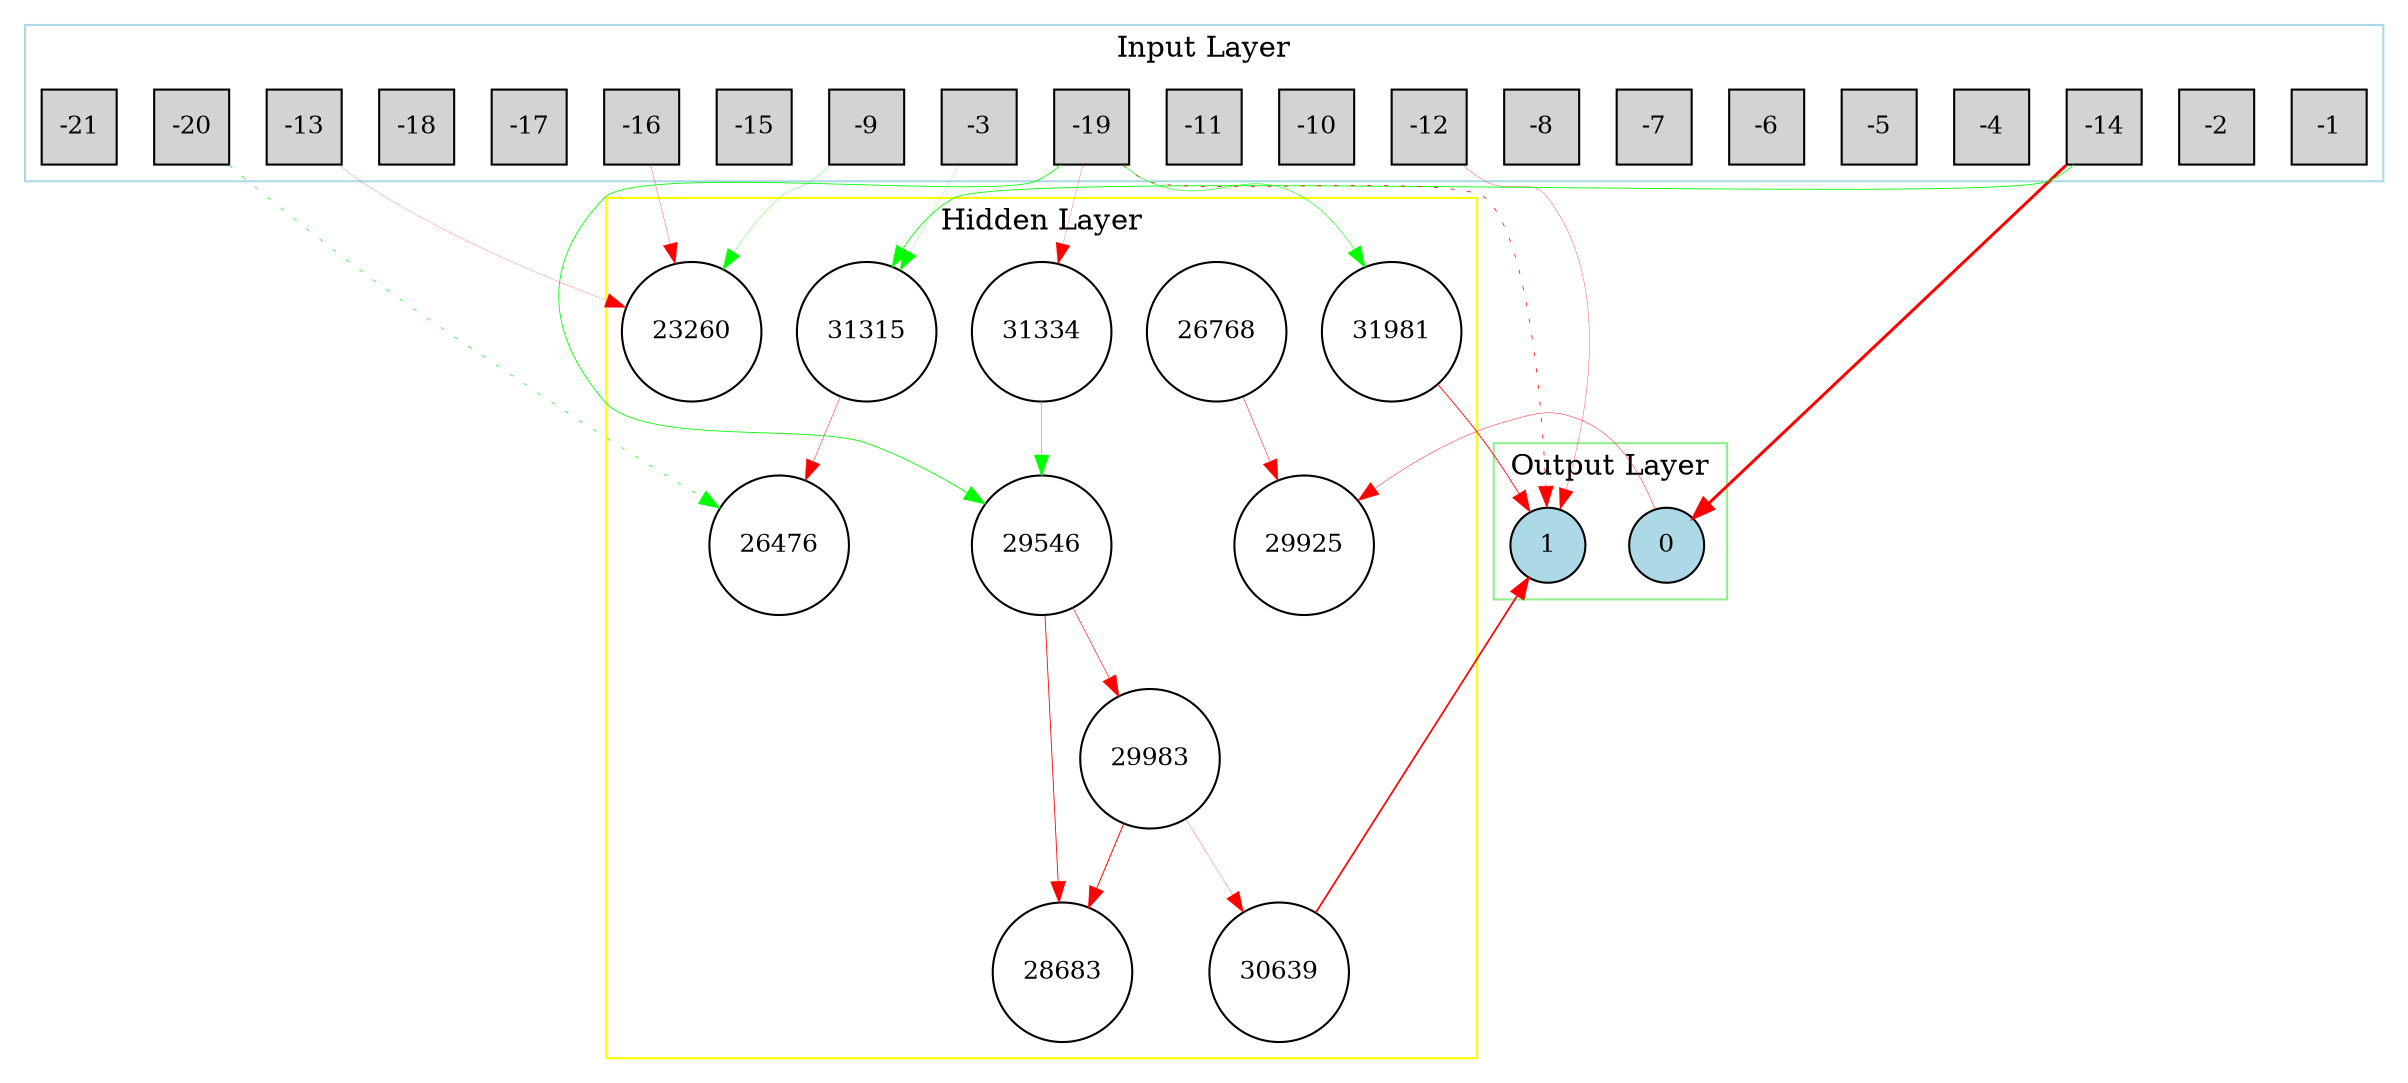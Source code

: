 digraph {
	node [fontsize=12 height=0.5 shape=circle width=0.5]
	subgraph cluster_input {
		color=lightblue
		label="Input Layer"
		-1 [fillcolor=lightgray shape=box style=filled]
		-2 [fillcolor=lightgray shape=box style=filled]
		-3 [fillcolor=lightgray shape=box style=filled]
		-4 [fillcolor=lightgray shape=box style=filled]
		-5 [fillcolor=lightgray shape=box style=filled]
		-6 [fillcolor=lightgray shape=box style=filled]
		-7 [fillcolor=lightgray shape=box style=filled]
		-8 [fillcolor=lightgray shape=box style=filled]
		-9 [fillcolor=lightgray shape=box style=filled]
		-10 [fillcolor=lightgray shape=box style=filled]
		-11 [fillcolor=lightgray shape=box style=filled]
		-12 [fillcolor=lightgray shape=box style=filled]
		-13 [fillcolor=lightgray shape=box style=filled]
		-14 [fillcolor=lightgray shape=box style=filled]
		-15 [fillcolor=lightgray shape=box style=filled]
		-16 [fillcolor=lightgray shape=box style=filled]
		-17 [fillcolor=lightgray shape=box style=filled]
		-18 [fillcolor=lightgray shape=box style=filled]
		-19 [fillcolor=lightgray shape=box style=filled]
		-20 [fillcolor=lightgray shape=box style=filled]
		-21 [fillcolor=lightgray shape=box style=filled]
	}
	subgraph cluster_output {
		color=lightgreen
		label="Output Layer"
		0 [fillcolor=lightblue style=filled]
		1 [fillcolor=lightblue style=filled]
	}
	subgraph cluster_hidden {
		color=yellow
		label="Hidden Layer"
		29925 [fillcolor=white style=filled]
		31334 [fillcolor=white style=filled]
		29546 [fillcolor=white style=filled]
		28683 [fillcolor=white style=filled]
		26476 [fillcolor=white style=filled]
		31981 [fillcolor=white style=filled]
		30639 [fillcolor=white style=filled]
		26768 [fillcolor=white style=filled]
		31315 [fillcolor=white style=filled]
		23260 [fillcolor=white style=filled]
		29983 [fillcolor=white style=filled]
	}
	-12 -> 1 [color=red penwidth=0.15173706727559977 style=solid]
	-19 -> 1 [color=red penwidth=0.3684150707367414 style=dotted]
	-16 -> 23260 [color=red penwidth=0.14777263958336403 style=solid]
	-14 -> 0 [color=red penwidth=1.4245827594751312 style=solid]
	-20 -> 26476 [color=green penwidth=0.3318242505292598 style=dotted]
	-13 -> 23260 [color=red penwidth=0.1010633527245739 style=solid]
	-19 -> 29546 [color=green penwidth=0.4054857532131806 style=solid]
	26768 -> 29925 [color=red penwidth=0.23848894744550275 style=solid]
	29546 -> 29983 [color=red penwidth=0.2872871511177162 style=solid]
	29983 -> 30639 [color=red penwidth=0.1286297169803482 style=solid]
	30639 -> 1 [color=red penwidth=0.8233000312080879 style=solid]
	29546 -> 28683 [color=red penwidth=0.411057815819457 style=solid]
	-14 -> 31315 [color=green penwidth=0.41187395506868596 style=solid]
	31315 -> 26476 [color=red penwidth=0.21166539221919628 style=solid]
	0 -> 29925 [color=red penwidth=0.2076881699839436 style=solid]
	-19 -> 31334 [color=red penwidth=0.11270676909747418 style=solid]
	31334 -> 29546 [color=green penwidth=0.2866908552023816 style=solid]
	29983 -> 28683 [color=red penwidth=0.46544515511512297 style=solid]
	-3 -> 31315 [color=green penwidth=0.10374986875421846 style=solid]
	-19 -> 31981 [color=green penwidth=0.28066336962692584 style=solid]
	31981 -> 1 [color=red penwidth=0.4086881519307426 style=solid]
	-9 -> 23260 [color=green penwidth=0.15983069779786163 style=solid]
}
